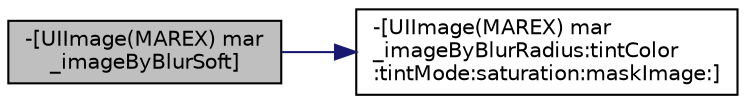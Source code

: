 digraph "-[UIImage(MAREX) mar_imageByBlurSoft]"
{
  edge [fontname="Helvetica",fontsize="10",labelfontname="Helvetica",labelfontsize="10"];
  node [fontname="Helvetica",fontsize="10",shape=record];
  rankdir="LR";
  Node47 [label="-[UIImage(MAREX) mar\l_imageByBlurSoft]",height=0.2,width=0.4,color="black", fillcolor="grey75", style="filled", fontcolor="black"];
  Node47 -> Node48 [color="midnightblue",fontsize="10",style="solid"];
  Node48 [label="-[UIImage(MAREX) mar\l_imageByBlurRadius:tintColor\l:tintMode:saturation:maskImage:]",height=0.2,width=0.4,color="black", fillcolor="white", style="filled",URL="$category_u_i_image_07_m_a_r_e_x_08.html#aa079614cf36142dec53faca9418c0df0"];
}
